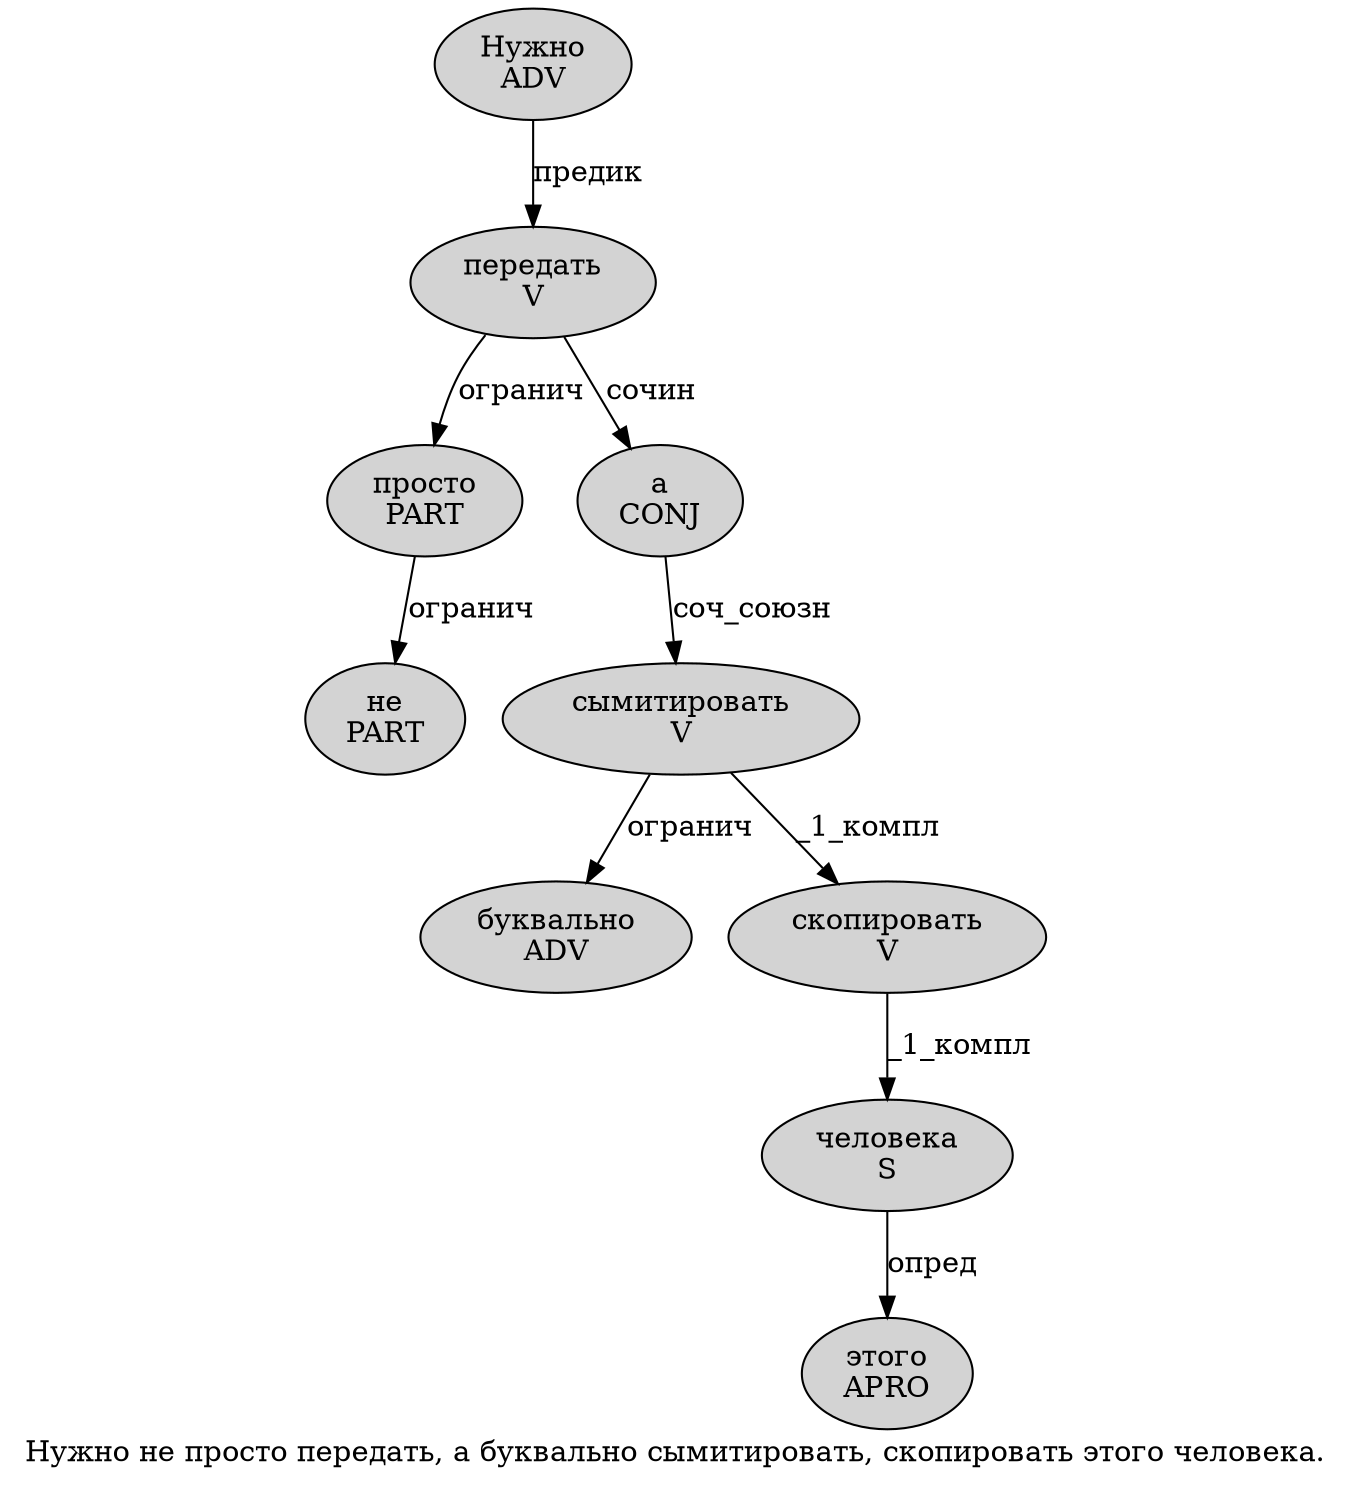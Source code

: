 digraph SENTENCE_3476 {
	graph [label="Нужно не просто передать, а буквально сымитировать, скопировать этого человека."]
	node [style=filled]
		0 [label="Нужно
ADV" color="" fillcolor=lightgray penwidth=1 shape=ellipse]
		1 [label="не
PART" color="" fillcolor=lightgray penwidth=1 shape=ellipse]
		2 [label="просто
PART" color="" fillcolor=lightgray penwidth=1 shape=ellipse]
		3 [label="передать
V" color="" fillcolor=lightgray penwidth=1 shape=ellipse]
		5 [label="а
CONJ" color="" fillcolor=lightgray penwidth=1 shape=ellipse]
		6 [label="буквально
ADV" color="" fillcolor=lightgray penwidth=1 shape=ellipse]
		7 [label="сымитировать
V" color="" fillcolor=lightgray penwidth=1 shape=ellipse]
		9 [label="скопировать
V" color="" fillcolor=lightgray penwidth=1 shape=ellipse]
		10 [label="этого
APRO" color="" fillcolor=lightgray penwidth=1 shape=ellipse]
		11 [label="человека
S" color="" fillcolor=lightgray penwidth=1 shape=ellipse]
			3 -> 2 [label="огранич"]
			3 -> 5 [label="сочин"]
			7 -> 6 [label="огранич"]
			7 -> 9 [label="_1_компл"]
			0 -> 3 [label="предик"]
			5 -> 7 [label="соч_союзн"]
			11 -> 10 [label="опред"]
			9 -> 11 [label="_1_компл"]
			2 -> 1 [label="огранич"]
}